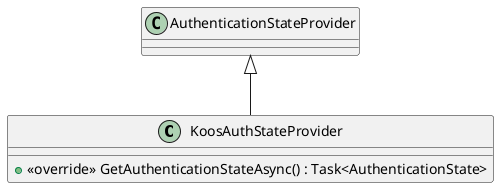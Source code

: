 @startuml
class KoosAuthStateProvider {
    + <<override>> GetAuthenticationStateAsync() : Task<AuthenticationState>
}
AuthenticationStateProvider <|-- KoosAuthStateProvider
@enduml
